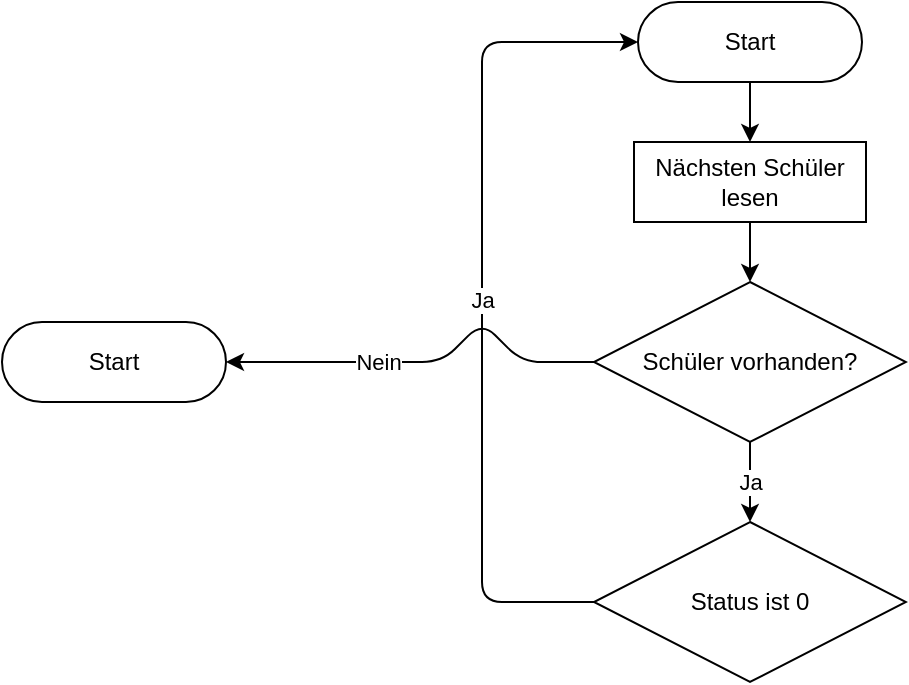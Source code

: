 <mxfile version="13.10.0" type="github">
  <diagram id="C5RBs43oDa-KdzZeNtuy" name="Page-1">
    <mxGraphModel dx="997" dy="579" grid="1" gridSize="10" guides="1" tooltips="1" connect="1" arrows="1" fold="1" page="1" pageScale="1" pageWidth="827" pageHeight="1169" math="0" shadow="0">
      <root>
        <mxCell id="WIyWlLk6GJQsqaUBKTNV-0" />
        <mxCell id="WIyWlLk6GJQsqaUBKTNV-1" parent="WIyWlLk6GJQsqaUBKTNV-0" />
        <mxCell id="JuJs7r0N4jEg0hdFKSLC-4" style="edgeStyle=orthogonalEdgeStyle;rounded=0;orthogonalLoop=1;jettySize=auto;html=1;exitX=0.5;exitY=1;exitDx=0;exitDy=0;entryX=0.5;entryY=0;entryDx=0;entryDy=0;" edge="1" parent="WIyWlLk6GJQsqaUBKTNV-1" source="JuJs7r0N4jEg0hdFKSLC-0" target="JuJs7r0N4jEg0hdFKSLC-3">
          <mxGeometry relative="1" as="geometry" />
        </mxCell>
        <mxCell id="JuJs7r0N4jEg0hdFKSLC-0" value="Start" style="rounded=1;whiteSpace=wrap;html=1;arcSize=50;" vertex="1" parent="WIyWlLk6GJQsqaUBKTNV-1">
          <mxGeometry x="358" y="20" width="112" height="40" as="geometry" />
        </mxCell>
        <mxCell id="JuJs7r0N4jEg0hdFKSLC-8" style="edgeStyle=orthogonalEdgeStyle;rounded=0;orthogonalLoop=1;jettySize=auto;html=1;exitX=0.5;exitY=1;exitDx=0;exitDy=0;entryX=0.5;entryY=0;entryDx=0;entryDy=0;" edge="1" parent="WIyWlLk6GJQsqaUBKTNV-1" source="JuJs7r0N4jEg0hdFKSLC-3" target="JuJs7r0N4jEg0hdFKSLC-7">
          <mxGeometry relative="1" as="geometry" />
        </mxCell>
        <mxCell id="JuJs7r0N4jEg0hdFKSLC-3" value="Nächsten Schüler lesen" style="rounded=0;whiteSpace=wrap;html=1;" vertex="1" parent="WIyWlLk6GJQsqaUBKTNV-1">
          <mxGeometry x="356" y="90" width="116" height="40" as="geometry" />
        </mxCell>
        <mxCell id="JuJs7r0N4jEg0hdFKSLC-7" value="Schüler vorhanden?" style="rhombus;whiteSpace=wrap;html=1;rounded=0;" vertex="1" parent="WIyWlLk6GJQsqaUBKTNV-1">
          <mxGeometry x="336" y="160" width="156" height="80" as="geometry" />
        </mxCell>
        <mxCell id="JuJs7r0N4jEg0hdFKSLC-9" value="Start" style="rounded=1;whiteSpace=wrap;html=1;arcSize=50;" vertex="1" parent="WIyWlLk6GJQsqaUBKTNV-1">
          <mxGeometry x="40" y="180" width="112" height="40" as="geometry" />
        </mxCell>
        <mxCell id="JuJs7r0N4jEg0hdFKSLC-11" value="" style="endArrow=classic;html=1;entryX=1;entryY=0.5;entryDx=0;entryDy=0;exitX=0;exitY=0.5;exitDx=0;exitDy=0;" edge="1" parent="WIyWlLk6GJQsqaUBKTNV-1" source="JuJs7r0N4jEg0hdFKSLC-7" target="JuJs7r0N4jEg0hdFKSLC-9">
          <mxGeometry relative="1" as="geometry">
            <mxPoint x="200" y="200" as="sourcePoint" />
            <mxPoint x="300" y="200" as="targetPoint" />
            <Array as="points">
              <mxPoint x="300" y="200" />
              <mxPoint x="280" y="180" />
              <mxPoint x="260" y="200" />
            </Array>
          </mxGeometry>
        </mxCell>
        <mxCell id="JuJs7r0N4jEg0hdFKSLC-12" value="Nein" style="edgeLabel;resizable=0;html=1;align=center;verticalAlign=middle;" connectable="0" vertex="1" parent="JuJs7r0N4jEg0hdFKSLC-11">
          <mxGeometry relative="1" as="geometry">
            <mxPoint x="-24" as="offset" />
          </mxGeometry>
        </mxCell>
        <mxCell id="JuJs7r0N4jEg0hdFKSLC-13" value="Status ist 0" style="rhombus;whiteSpace=wrap;html=1;rounded=0;" vertex="1" parent="WIyWlLk6GJQsqaUBKTNV-1">
          <mxGeometry x="336" y="280" width="156" height="80" as="geometry" />
        </mxCell>
        <mxCell id="JuJs7r0N4jEg0hdFKSLC-14" value="" style="endArrow=classic;html=1;entryX=0.5;entryY=0;entryDx=0;entryDy=0;exitX=0.5;exitY=1;exitDx=0;exitDy=0;" edge="1" parent="WIyWlLk6GJQsqaUBKTNV-1" source="JuJs7r0N4jEg0hdFKSLC-7" target="JuJs7r0N4jEg0hdFKSLC-13">
          <mxGeometry relative="1" as="geometry">
            <mxPoint x="310" y="260" as="sourcePoint" />
            <mxPoint x="410" y="260" as="targetPoint" />
          </mxGeometry>
        </mxCell>
        <mxCell id="JuJs7r0N4jEg0hdFKSLC-15" value="Ja" style="edgeLabel;resizable=0;html=1;align=center;verticalAlign=middle;" connectable="0" vertex="1" parent="JuJs7r0N4jEg0hdFKSLC-14">
          <mxGeometry relative="1" as="geometry" />
        </mxCell>
        <mxCell id="JuJs7r0N4jEg0hdFKSLC-16" value="" style="endArrow=classic;html=1;exitX=0;exitY=0.5;exitDx=0;exitDy=0;entryX=0;entryY=0.5;entryDx=0;entryDy=0;" edge="1" parent="WIyWlLk6GJQsqaUBKTNV-1" source="JuJs7r0N4jEg0hdFKSLC-13" target="JuJs7r0N4jEg0hdFKSLC-0">
          <mxGeometry relative="1" as="geometry">
            <mxPoint x="190" y="320" as="sourcePoint" />
            <mxPoint x="290" y="320" as="targetPoint" />
            <Array as="points">
              <mxPoint x="280" y="320" />
              <mxPoint x="280" y="40" />
            </Array>
          </mxGeometry>
        </mxCell>
        <mxCell id="JuJs7r0N4jEg0hdFKSLC-17" value="Ja" style="edgeLabel;resizable=0;html=1;align=center;verticalAlign=middle;" connectable="0" vertex="1" parent="JuJs7r0N4jEg0hdFKSLC-16">
          <mxGeometry relative="1" as="geometry" />
        </mxCell>
      </root>
    </mxGraphModel>
  </diagram>
</mxfile>
